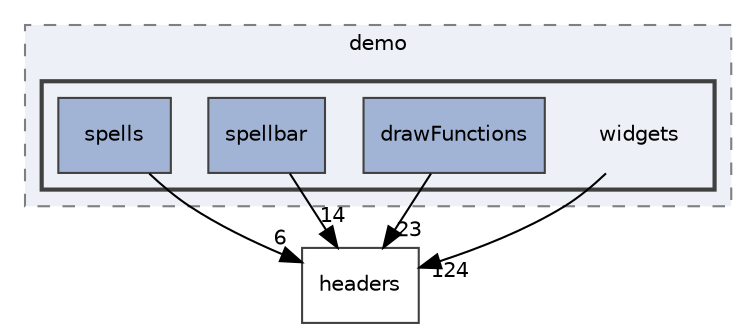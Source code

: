 digraph "games/game/maps/demo/widgets"
{
 // LATEX_PDF_SIZE
  edge [fontname="Helvetica",fontsize="10",labelfontname="Helvetica",labelfontsize="10"];
  node [fontname="Helvetica",fontsize="10",shape=record];
  compound=true
  subgraph clusterdir_31b4d8b82f1a985959315aa49dc49d5e {
    graph [ bgcolor="#edf0f7", pencolor="grey50", style="filled,dashed,", label="demo", fontname="Helvetica", fontsize="10", URL="dir_31b4d8b82f1a985959315aa49dc49d5e.html"]
  subgraph clusterdir_ea997df1340cf12680fadd074a798d48 {
    graph [ bgcolor="#edf0f7", pencolor="grey25", style="filled,bold,", label="", fontname="Helvetica", fontsize="10", URL="dir_ea997df1340cf12680fadd074a798d48.html"]
    dir_ea997df1340cf12680fadd074a798d48 [shape=plaintext, label="widgets"];
  dir_75fceaf7a2230abc7694b1ceea749d55 [shape=box, label="drawFunctions", style="filled,", fillcolor="#a2b4d6", color="grey25", URL="dir_75fceaf7a2230abc7694b1ceea749d55.html"];
  dir_1eea5c15445b6f291bf11f7ee43fd164 [shape=box, label="spellbar", style="filled,", fillcolor="#a2b4d6", color="grey25", URL="dir_1eea5c15445b6f291bf11f7ee43fd164.html"];
  dir_0130561b71e2a986abed90bca6a5aad9 [shape=box, label="spells", style="filled,", fillcolor="#a2b4d6", color="grey25", URL="dir_0130561b71e2a986abed90bca6a5aad9.html"];
  }
  }
  dir_7f57b1e41c5acd0e859ae5f3a2b075a9 [shape=box, label="headers", style="", fillcolor="#edf0f7", color="grey25", URL="dir_7f57b1e41c5acd0e859ae5f3a2b075a9.html"];
  dir_ea997df1340cf12680fadd074a798d48->dir_7f57b1e41c5acd0e859ae5f3a2b075a9 [headlabel="124", labeldistance=1.5 headhref="dir_000010_000005.html"];
  dir_75fceaf7a2230abc7694b1ceea749d55->dir_7f57b1e41c5acd0e859ae5f3a2b075a9 [headlabel="23", labeldistance=1.5 headhref="dir_000002_000005.html"];
  dir_1eea5c15445b6f291bf11f7ee43fd164->dir_7f57b1e41c5acd0e859ae5f3a2b075a9 [headlabel="14", labeldistance=1.5 headhref="dir_000008_000005.html"];
  dir_0130561b71e2a986abed90bca6a5aad9->dir_7f57b1e41c5acd0e859ae5f3a2b075a9 [headlabel="6", labeldistance=1.5 headhref="dir_000009_000005.html"];
}
